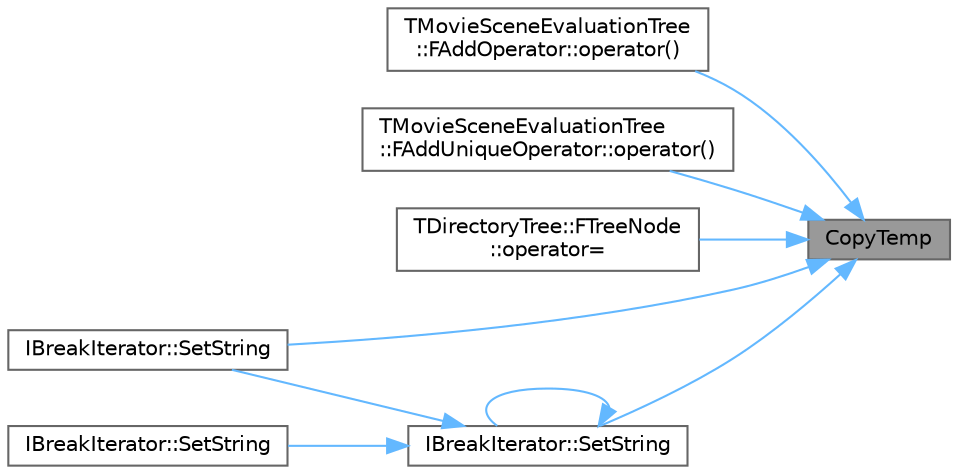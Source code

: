 digraph "CopyTemp"
{
 // INTERACTIVE_SVG=YES
 // LATEX_PDF_SIZE
  bgcolor="transparent";
  edge [fontname=Helvetica,fontsize=10,labelfontname=Helvetica,labelfontsize=10];
  node [fontname=Helvetica,fontsize=10,shape=box,height=0.2,width=0.4];
  rankdir="RL";
  Node1 [id="Node000001",label="CopyTemp",height=0.2,width=0.4,color="gray40", fillcolor="grey60", style="filled", fontcolor="black",tooltip="CopyTemp will enforce the creation of a prvalue which can bind to rvalue reference parameters."];
  Node1 -> Node2 [id="edge1_Node000001_Node000002",dir="back",color="steelblue1",style="solid",tooltip=" "];
  Node2 [id="Node000002",label="TMovieSceneEvaluationTree\l::FAddOperator::operator()",height=0.2,width=0.4,color="grey40", fillcolor="white", style="filled",URL="$d1/d6f/structTMovieSceneEvaluationTree_1_1FAddOperator.html#a648ada7765caed144d8cbf3c90c7a528",tooltip="Called to invoke the operator for the specified node."];
  Node1 -> Node3 [id="edge2_Node000001_Node000003",dir="back",color="steelblue1",style="solid",tooltip=" "];
  Node3 [id="Node000003",label="TMovieSceneEvaluationTree\l::FAddUniqueOperator::operator()",height=0.2,width=0.4,color="grey40", fillcolor="white", style="filled",URL="$d4/dcd/structTMovieSceneEvaluationTree_1_1FAddUniqueOperator.html#a966d1a655c6849d0fe73df1d7c5d8fe1",tooltip="Called to invoke the operator for the specified node."];
  Node1 -> Node4 [id="edge3_Node000001_Node000004",dir="back",color="steelblue1",style="solid",tooltip=" "];
  Node4 [id="Node000004",label="TDirectoryTree::FTreeNode\l::operator=",height=0.2,width=0.4,color="grey40", fillcolor="white", style="filled",URL="$d0/d19/structTDirectoryTree_1_1FTreeNode.html#abc4c56c9d90b0fcae20ab78ccce26112",tooltip=" "];
  Node1 -> Node5 [id="edge4_Node000001_Node000005",dir="back",color="steelblue1",style="solid",tooltip=" "];
  Node5 [id="Node000005",label="IBreakIterator::SetString",height=0.2,width=0.4,color="grey40", fillcolor="white", style="filled",URL="$dd/d5b/classIBreakIterator.html#a68afe19b72e3b387bf51d83892c4d213",tooltip=" "];
  Node1 -> Node6 [id="edge5_Node000001_Node000006",dir="back",color="steelblue1",style="solid",tooltip=" "];
  Node6 [id="Node000006",label="IBreakIterator::SetString",height=0.2,width=0.4,color="grey40", fillcolor="white", style="filled",URL="$dd/d5b/classIBreakIterator.html#ae962c998ae7b673e3375e297b639a585",tooltip=" "];
  Node6 -> Node5 [id="edge6_Node000006_Node000005",dir="back",color="steelblue1",style="solid",tooltip=" "];
  Node6 -> Node6 [id="edge7_Node000006_Node000006",dir="back",color="steelblue1",style="solid",tooltip=" "];
  Node6 -> Node7 [id="edge8_Node000006_Node000007",dir="back",color="steelblue1",style="solid",tooltip=" "];
  Node7 [id="Node000007",label="IBreakIterator::SetString",height=0.2,width=0.4,color="grey40", fillcolor="white", style="filled",URL="$dd/d5b/classIBreakIterator.html#aa1833d18c0e0dbcd047ae0e82925c289",tooltip=" "];
}
